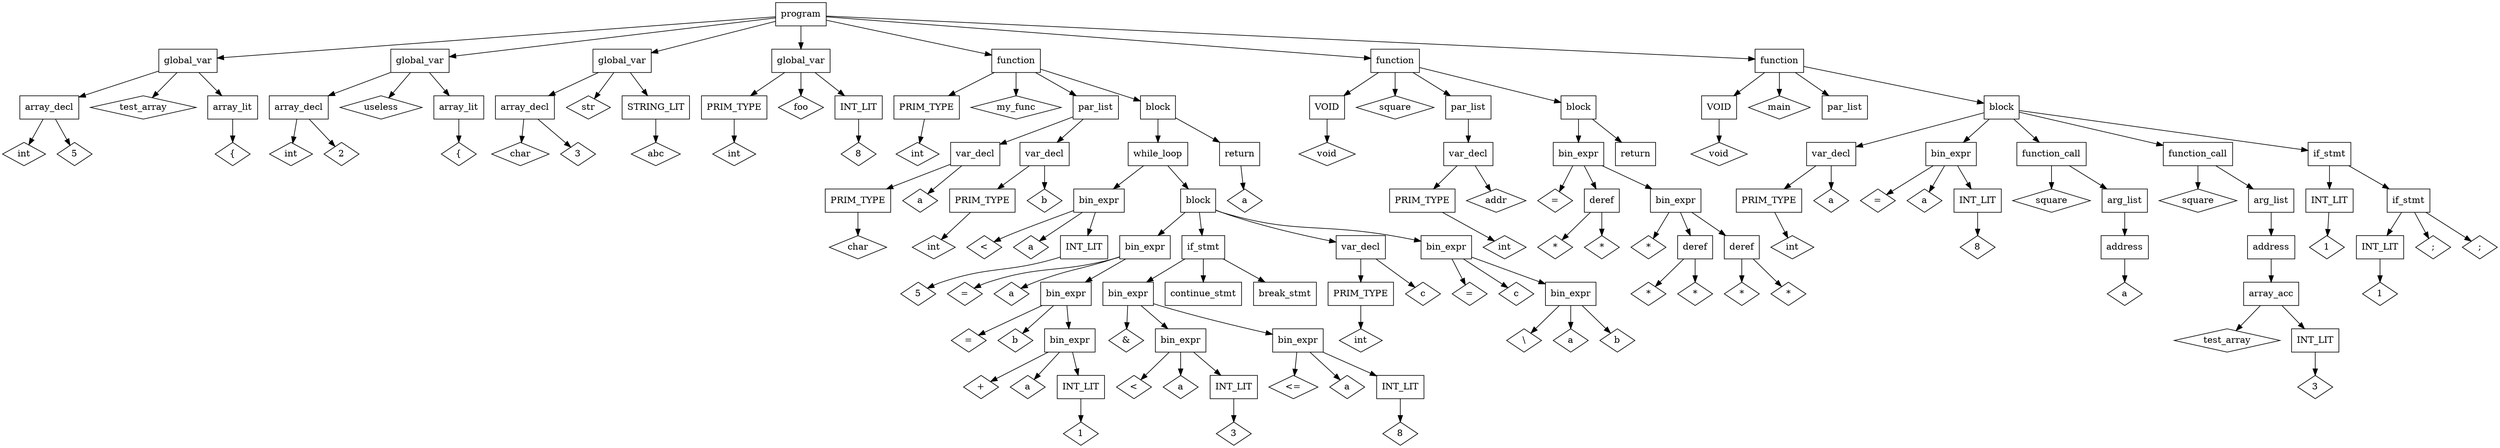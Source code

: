 digraph parse_tree {
    node [shape = box];
    node0 [label = "program"]
    node0 -> node1
    node0 -> node2
    node0 -> node3
    node0 -> node4
    node0 -> node5
    node0 -> node6
    node0 -> node7
    node1 [label = "global_var"]
    node1 -> node8
    node1 -> node9
    node1 -> node10
    node8 [label = "array_decl"]
    node8 -> node11
    node8 -> node12
    node11 [label = "int", shape = "diamond"]
    node12 [label = "5", shape = "diamond"]
    node9 [label = "test_array", shape = "diamond"]
    node10 [label = "array_lit"]
    node10 -> node13
    node13 [label = "{", shape = "diamond"]
    node2 [label = "global_var"]
    node2 -> node14
    node2 -> node15
    node2 -> node16
    node14 [label = "array_decl"]
    node14 -> node17
    node14 -> node18
    node17 [label = "int", shape = "diamond"]
    node18 [label = "2", shape = "diamond"]
    node15 [label = "useless", shape = "diamond"]
    node16 [label = "array_lit"]
    node16 -> node19
    node19 [label = "{", shape = "diamond"]
    node3 [label = "global_var"]
    node3 -> node20
    node3 -> node21
    node3 -> node22
    node20 [label = "array_decl"]
    node20 -> node23
    node20 -> node24
    node23 [label = "char", shape = "diamond"]
    node24 [label = "3", shape = "diamond"]
    node21 [label = "str", shape = "diamond"]
    node22 [label = "STRING_LIT"]
    node22 -> node25
    node25 [label = "abc", shape = "diamond"]
    node4 [label = "global_var"]
    node4 -> node26
    node4 -> node27
    node4 -> node28
    node26 [label = "PRIM_TYPE"]
    node26 -> node29
    node29 [label = "int", shape = "diamond"]
    node27 [label = "foo", shape = "diamond"]
    node28 [label = "INT_LIT"]
    node28 -> node30
    node30 [label = "8", shape = "diamond"]
    node5 [label = "function"]
    node5 -> node31
    node5 -> node32
    node5 -> node33
    node5 -> node34
    node31 [label = "PRIM_TYPE"]
    node31 -> node35
    node35 [label = "int", shape = "diamond"]
    node32 [label = "my_func", shape = "diamond"]
    node33 [label = "par_list"]
    node33 -> node36
    node33 -> node37
    node36 [label = "var_decl"]
    node36 -> node38
    node36 -> node39
    node38 [label = "PRIM_TYPE"]
    node38 -> node40
    node40 [label = "char", shape = "diamond"]
    node39 [label = "a", shape = "diamond"]
    node37 [label = "var_decl"]
    node37 -> node41
    node37 -> node42
    node41 [label = "PRIM_TYPE"]
    node41 -> node43
    node43 [label = "int", shape = "diamond"]
    node42 [label = "b", shape = "diamond"]
    node34 [label = "block"]
    node34 -> node44
    node34 -> node45
    node44 [label = "while_loop"]
    node44 -> node46
    node44 -> node47
    node46 [label = "bin_expr"]
    node46 -> node48
    node46 -> node49
    node46 -> node50
    node48 [label = "<", shape = "diamond"]
    node49 [label = "a", shape = "diamond"]
    node50 [label = "INT_LIT"]
    node50 -> node51
    node51 [label = "5", shape = "diamond"]
    node47 [label = "block"]
    node47 -> node52
    node47 -> node53
    node47 -> node54
    node47 -> node55
    node52 [label = "bin_expr"]
    node52 -> node56
    node52 -> node57
    node52 -> node58
    node56 [label = "=", shape = "diamond"]
    node57 [label = "a", shape = "diamond"]
    node58 [label = "bin_expr"]
    node58 -> node59
    node58 -> node60
    node58 -> node61
    node59 [label = "=", shape = "diamond"]
    node60 [label = "b", shape = "diamond"]
    node61 [label = "bin_expr"]
    node61 -> node62
    node61 -> node63
    node61 -> node64
    node62 [label = "+", shape = "diamond"]
    node63 [label = "a", shape = "diamond"]
    node64 [label = "INT_LIT"]
    node64 -> node65
    node65 [label = "1", shape = "diamond"]
    node53 [label = "if_stmt"]
    node53 -> node66
    node53 -> node67
    node53 -> node68
    node66 [label = "bin_expr"]
    node66 -> node69
    node66 -> node70
    node66 -> node71
    node69 [label = "&", shape = "diamond"]
    node70 [label = "bin_expr"]
    node70 -> node72
    node70 -> node73
    node70 -> node74
    node72 [label = "<", shape = "diamond"]
    node73 [label = "a", shape = "diamond"]
    node74 [label = "INT_LIT"]
    node74 -> node75
    node75 [label = "3", shape = "diamond"]
    node71 [label = "bin_expr"]
    node71 -> node76
    node71 -> node77
    node71 -> node78
    node76 [label = "<=", shape = "diamond"]
    node77 [label = "a", shape = "diamond"]
    node78 [label = "INT_LIT"]
    node78 -> node79
    node79 [label = "8", shape = "diamond"]
    node67 [label = "continue_stmt"]
    node68 [label = "break_stmt"]
    node54 [label = "var_decl"]
    node54 -> node80
    node54 -> node81
    node80 [label = "PRIM_TYPE"]
    node80 -> node82
    node82 [label = "int", shape = "diamond"]
    node81 [label = "c", shape = "diamond"]
    node55 [label = "bin_expr"]
    node55 -> node83
    node55 -> node84
    node55 -> node85
    node83 [label = "=", shape = "diamond"]
    node84 [label = "c", shape = "diamond"]
    node85 [label = "bin_expr"]
    node85 -> node86
    node85 -> node87
    node85 -> node88
    node86 [label = "\\", shape = "diamond"]
    node87 [label = "a", shape = "diamond"]
    node88 [label = "b", shape = "diamond"]
    node45 [label = "return"]
    node45 -> node89
    node89 [label = "a", shape = "diamond"]
    node6 [label = "function"]
    node6 -> node90
    node6 -> node91
    node6 -> node92
    node6 -> node93
    node90 [label = "VOID"]
    node90 -> node94
    node94 [label = "void", shape = "diamond"]
    node91 [label = "square", shape = "diamond"]
    node92 [label = "par_list"]
    node92 -> node95
    node95 [label = "var_decl"]
    node95 -> node96
    node95 -> node97
    node96 [label = "PRIM_TYPE"]
    node96 -> node98
    node98 [label = "int", shape = "diamond"]
    node97 [label = "addr", shape = "diamond"]
    node93 [label = "block"]
    node93 -> node99
    node93 -> node100
    node99 [label = "bin_expr"]
    node99 -> node101
    node99 -> node102
    node99 -> node103
    node101 [label = "=", shape = "diamond"]
    node102 [label = "deref"]
    node102 -> node104
    node102 -> node105
    node104 [label = "*", shape = "diamond"]
    node105 [label = "*", shape = "diamond"]
    node103 [label = "bin_expr"]
    node103 -> node106
    node103 -> node107
    node103 -> node108
    node106 [label = "*", shape = "diamond"]
    node107 [label = "deref"]
    node107 -> node109
    node107 -> node110
    node109 [label = "*", shape = "diamond"]
    node110 [label = "*", shape = "diamond"]
    node108 [label = "deref"]
    node108 -> node111
    node108 -> node112
    node111 [label = "*", shape = "diamond"]
    node112 [label = "*", shape = "diamond"]
    node100 [label = "return"]
    node7 [label = "function"]
    node7 -> node113
    node7 -> node114
    node7 -> node115
    node7 -> node116
    node113 [label = "VOID"]
    node113 -> node117
    node117 [label = "void", shape = "diamond"]
    node114 [label = "main", shape = "diamond"]
    node115 [label = "par_list"]
    node116 [label = "block"]
    node116 -> node118
    node116 -> node119
    node116 -> node120
    node116 -> node121
    node116 -> node122
    node118 [label = "var_decl"]
    node118 -> node123
    node118 -> node124
    node123 [label = "PRIM_TYPE"]
    node123 -> node125
    node125 [label = "int", shape = "diamond"]
    node124 [label = "a", shape = "diamond"]
    node119 [label = "bin_expr"]
    node119 -> node126
    node119 -> node127
    node119 -> node128
    node126 [label = "=", shape = "diamond"]
    node127 [label = "a", shape = "diamond"]
    node128 [label = "INT_LIT"]
    node128 -> node129
    node129 [label = "8", shape = "diamond"]
    node120 [label = "function_call"]
    node120 -> node130
    node120 -> node131
    node130 [label = "square", shape = "diamond"]
    node131 [label = "arg_list"]
    node131 -> node132
    node132 [label = "address"]
    node132 -> node133
    node133 [label = "a", shape = "diamond"]
    node121 [label = "function_call"]
    node121 -> node134
    node121 -> node135
    node134 [label = "square", shape = "diamond"]
    node135 [label = "arg_list"]
    node135 -> node136
    node136 [label = "address"]
    node136 -> node137
    node137 [label = "array_acc"]
    node137 -> node138
    node137 -> node139
    node138 [label = "test_array", shape = "diamond"]
    node139 [label = "INT_LIT"]
    node139 -> node140
    node140 [label = "3", shape = "diamond"]
    node122 [label = "if_stmt"]
    node122 -> node141
    node122 -> node142
    node141 [label = "INT_LIT"]
    node141 -> node143
    node143 [label = "1", shape = "diamond"]
    node142 [label = "if_stmt"]
    node142 -> node144
    node142 -> node145
    node142 -> node146
    node144 [label = "INT_LIT"]
    node144 -> node147
    node147 [label = "1", shape = "diamond"]
    node145 [label = ";", shape = "diamond"]
    node146 [label = ";", shape = "diamond"]
}
